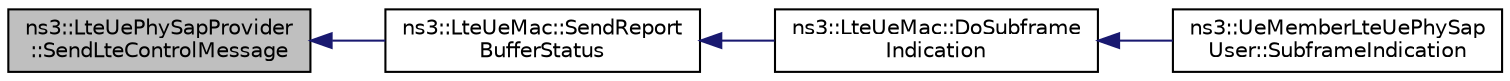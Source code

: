 digraph "ns3::LteUePhySapProvider::SendLteControlMessage"
{
  edge [fontname="Helvetica",fontsize="10",labelfontname="Helvetica",labelfontsize="10"];
  node [fontname="Helvetica",fontsize="10",shape=record];
  rankdir="LR";
  Node1 [label="ns3::LteUePhySapProvider\l::SendLteControlMessage",height=0.2,width=0.4,color="black", fillcolor="grey75", style="filled", fontcolor="black"];
  Node1 -> Node2 [dir="back",color="midnightblue",fontsize="10",style="solid"];
  Node2 [label="ns3::LteUeMac::SendReport\lBufferStatus",height=0.2,width=0.4,color="black", fillcolor="white", style="filled",URL="$d2/d26/classns3_1_1LteUeMac.html#ad3688008bb09f75879e9e6348e687ac5"];
  Node2 -> Node3 [dir="back",color="midnightblue",fontsize="10",style="solid"];
  Node3 [label="ns3::LteUeMac::DoSubframe\lIndication",height=0.2,width=0.4,color="black", fillcolor="white", style="filled",URL="$d2/d26/classns3_1_1LteUeMac.html#a1dee6aa86c7d323a4db1b76bdb94c0b6",tooltip="Forwarded from LteUePhySapUser: trigger the start from a new frame. "];
  Node3 -> Node4 [dir="back",color="midnightblue",fontsize="10",style="solid"];
  Node4 [label="ns3::UeMemberLteUePhySap\lUser::SubframeIndication",height=0.2,width=0.4,color="black", fillcolor="white", style="filled",URL="$dc/d17/classns3_1_1UeMemberLteUePhySapUser.html#a56aa45c70f78a51cf33d825414d37fa5",tooltip="Trigger the start from a new frame (input from Phy layer) "];
}

